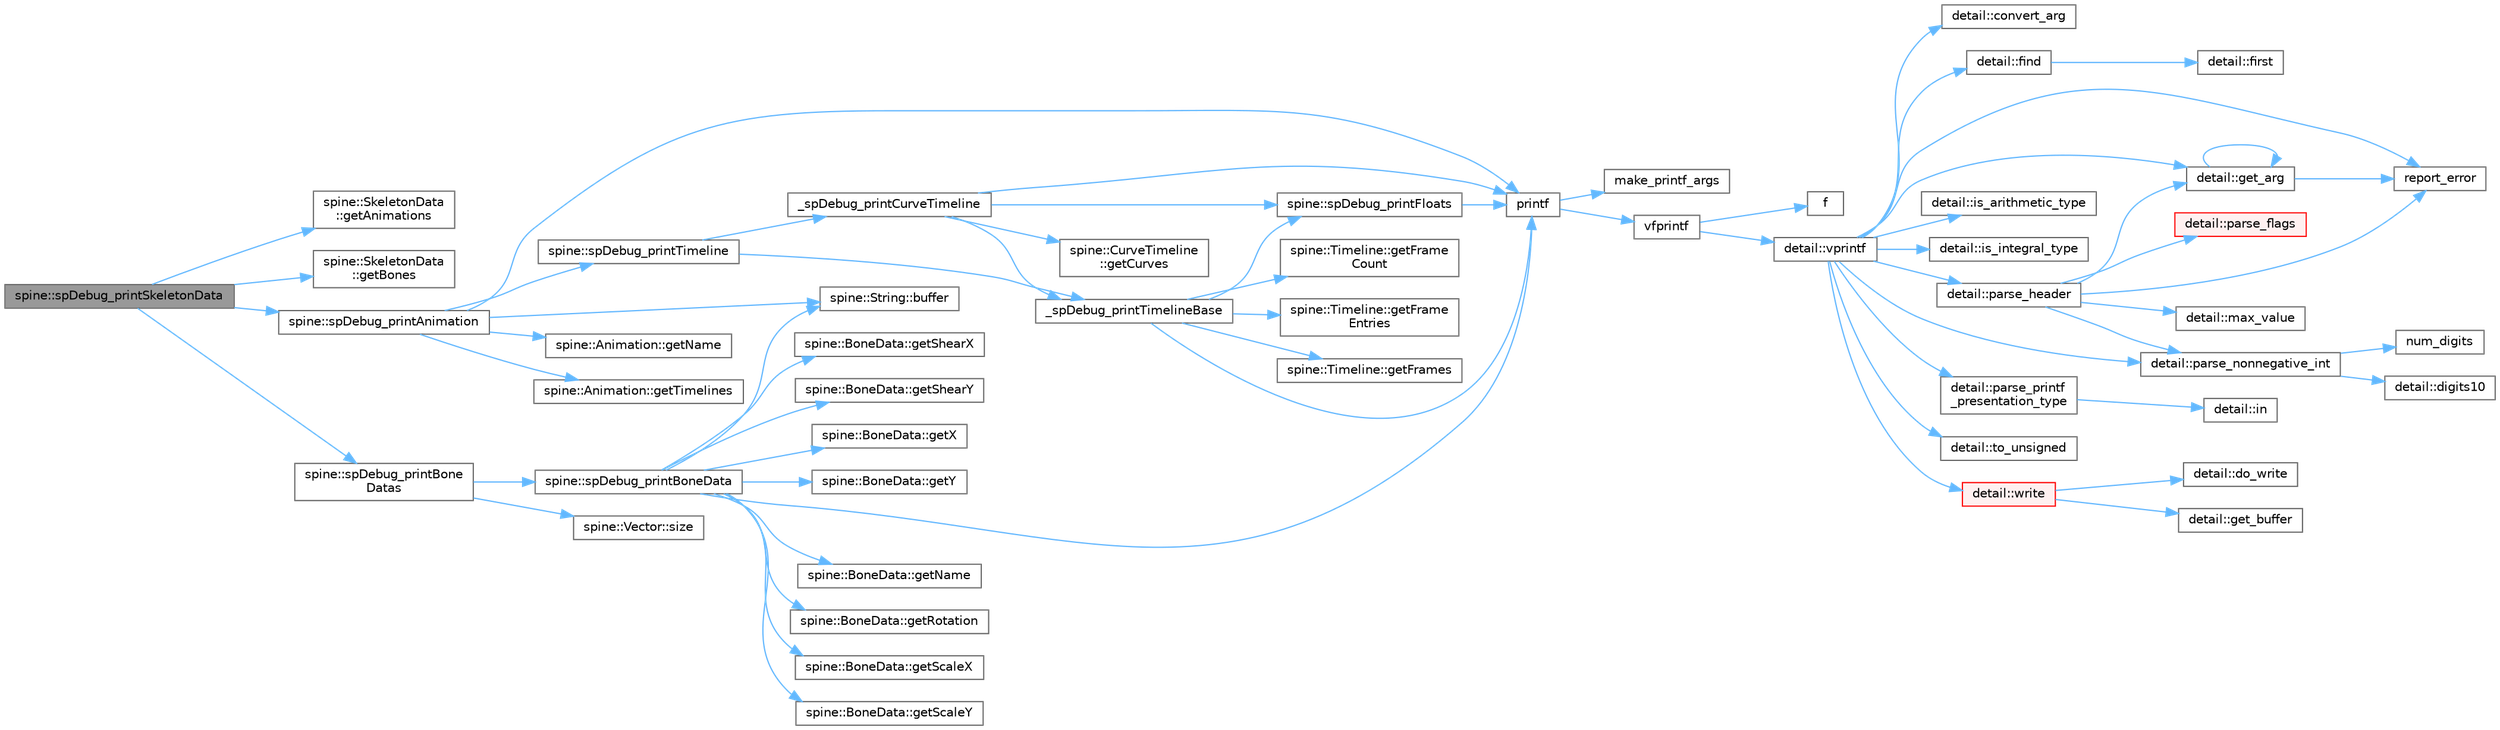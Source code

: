 digraph "spine::spDebug_printSkeletonData"
{
 // LATEX_PDF_SIZE
  bgcolor="transparent";
  edge [fontname=Helvetica,fontsize=10,labelfontname=Helvetica,labelfontsize=10];
  node [fontname=Helvetica,fontsize=10,shape=box,height=0.2,width=0.4];
  rankdir="LR";
  Node1 [id="Node000001",label="spine::spDebug_printSkeletonData",height=0.2,width=0.4,color="gray40", fillcolor="grey60", style="filled", fontcolor="black",tooltip=" "];
  Node1 -> Node2 [id="edge1_Node000001_Node000002",color="steelblue1",style="solid",tooltip=" "];
  Node2 [id="Node000002",label="spine::SkeletonData\l::getAnimations",height=0.2,width=0.4,color="grey40", fillcolor="white", style="filled",URL="$classspine_1_1_skeleton_data.html#a27eb29679945ea1ee246f127cabacfa1",tooltip=" "];
  Node1 -> Node3 [id="edge2_Node000001_Node000003",color="steelblue1",style="solid",tooltip=" "];
  Node3 [id="Node000003",label="spine::SkeletonData\l::getBones",height=0.2,width=0.4,color="grey40", fillcolor="white", style="filled",URL="$classspine_1_1_skeleton_data.html#af082e606c4f80eeb677611c80483b1ea",tooltip="The skeleton's bones, sorted parent first. The root bone is always the first bone."];
  Node1 -> Node4 [id="edge3_Node000001_Node000004",color="steelblue1",style="solid",tooltip=" "];
  Node4 [id="Node000004",label="spine::spDebug_printAnimation",height=0.2,width=0.4,color="grey40", fillcolor="white", style="filled",URL="$namespacespine.html#a0620352e77aa7b2b44371041f81fdc00",tooltip=" "];
  Node4 -> Node5 [id="edge4_Node000004_Node000005",color="steelblue1",style="solid",tooltip=" "];
  Node5 [id="Node000005",label="spine::String::buffer",height=0.2,width=0.4,color="grey40", fillcolor="white", style="filled",URL="$classspine_1_1_string.html#a7a6a5c45e2a732eb90cedf07434315b0",tooltip=" "];
  Node4 -> Node6 [id="edge5_Node000004_Node000006",color="steelblue1",style="solid",tooltip=" "];
  Node6 [id="Node000006",label="spine::Animation::getName",height=0.2,width=0.4,color="grey40", fillcolor="white", style="filled",URL="$classspine_1_1_animation.html#a3244b221287eb8329a10901862040d3b",tooltip=" "];
  Node4 -> Node7 [id="edge6_Node000004_Node000007",color="steelblue1",style="solid",tooltip=" "];
  Node7 [id="Node000007",label="spine::Animation::getTimelines",height=0.2,width=0.4,color="grey40", fillcolor="white", style="filled",URL="$classspine_1_1_animation.html#a9a15215d530c9332f15d92303edef9b9",tooltip=" "];
  Node4 -> Node8 [id="edge7_Node000004_Node000008",color="steelblue1",style="solid",tooltip=" "];
  Node8 [id="Node000008",label="printf",height=0.2,width=0.4,color="grey40", fillcolor="white", style="filled",URL="$printf_8h.html#aee3ed3a831f25f07e7be3919fff2203a",tooltip=" "];
  Node8 -> Node9 [id="edge8_Node000008_Node000009",color="steelblue1",style="solid",tooltip=" "];
  Node9 [id="Node000009",label="make_printf_args",height=0.2,width=0.4,color="grey40", fillcolor="white", style="filled",URL="$printf_8h.html#a27dcc0efcda04388971dbea3c875f122",tooltip=" "];
  Node8 -> Node10 [id="edge9_Node000008_Node000010",color="steelblue1",style="solid",tooltip=" "];
  Node10 [id="Node000010",label="vfprintf",height=0.2,width=0.4,color="grey40", fillcolor="white", style="filled",URL="$printf_8h.html#abb30aad964fc771fb52cf3ad88649df2",tooltip=" "];
  Node10 -> Node11 [id="edge10_Node000010_Node000011",color="steelblue1",style="solid",tooltip=" "];
  Node11 [id="Node000011",label="f",height=0.2,width=0.4,color="grey40", fillcolor="white", style="filled",URL="$cxx11__tensor__map_8cpp.html#a7f507fea02198f6cb81c86640c7b1a4e",tooltip=" "];
  Node10 -> Node12 [id="edge11_Node000010_Node000012",color="steelblue1",style="solid",tooltip=" "];
  Node12 [id="Node000012",label="detail::vprintf",height=0.2,width=0.4,color="grey40", fillcolor="white", style="filled",URL="$namespacedetail.html#a1c8c2218e4c822aa8f743fb9c573717f",tooltip=" "];
  Node12 -> Node13 [id="edge12_Node000012_Node000013",color="steelblue1",style="solid",tooltip=" "];
  Node13 [id="Node000013",label="detail::convert_arg",height=0.2,width=0.4,color="grey40", fillcolor="white", style="filled",URL="$namespacedetail.html#a03c11572c9a664266d6925f327dec7f3",tooltip=" "];
  Node12 -> Node14 [id="edge13_Node000012_Node000014",color="steelblue1",style="solid",tooltip=" "];
  Node14 [id="Node000014",label="detail::find",height=0.2,width=0.4,color="grey40", fillcolor="white", style="filled",URL="$namespacedetail.html#a6b71952fab3dc32f3edb2c3e9811d8d9",tooltip=" "];
  Node14 -> Node15 [id="edge14_Node000014_Node000015",color="steelblue1",style="solid",tooltip=" "];
  Node15 [id="Node000015",label="detail::first",height=0.2,width=0.4,color="grey40", fillcolor="white", style="filled",URL="$namespacedetail.html#a02319a3deb124802b88b61f85987df5e",tooltip=" "];
  Node12 -> Node16 [id="edge15_Node000012_Node000016",color="steelblue1",style="solid",tooltip=" "];
  Node16 [id="Node000016",label="detail::get_arg",height=0.2,width=0.4,color="grey40", fillcolor="white", style="filled",URL="$namespacedetail.html#a342ef250e45bd09b2ef666b6fae1c355",tooltip=" "];
  Node16 -> Node16 [id="edge16_Node000016_Node000016",color="steelblue1",style="solid",tooltip=" "];
  Node16 -> Node17 [id="edge17_Node000016_Node000017",color="steelblue1",style="solid",tooltip=" "];
  Node17 [id="Node000017",label="report_error",height=0.2,width=0.4,color="grey40", fillcolor="white", style="filled",URL="$format-inl_8h.html#a5555893692b00b61b3886349332fd01f",tooltip=" "];
  Node12 -> Node18 [id="edge18_Node000012_Node000018",color="steelblue1",style="solid",tooltip=" "];
  Node18 [id="Node000018",label="detail::is_arithmetic_type",height=0.2,width=0.4,color="grey40", fillcolor="white", style="filled",URL="$namespacedetail.html#a802c50a56a3495fdab6020b375ba1389",tooltip=" "];
  Node12 -> Node19 [id="edge19_Node000012_Node000019",color="steelblue1",style="solid",tooltip=" "];
  Node19 [id="Node000019",label="detail::is_integral_type",height=0.2,width=0.4,color="grey40", fillcolor="white", style="filled",URL="$namespacedetail.html#a2a60f8d1bee41b803f43fc42b707b5d1",tooltip=" "];
  Node12 -> Node20 [id="edge20_Node000012_Node000020",color="steelblue1",style="solid",tooltip=" "];
  Node20 [id="Node000020",label="detail::parse_header",height=0.2,width=0.4,color="grey40", fillcolor="white", style="filled",URL="$namespacedetail.html#afc9d93e58b8edb8077f8bc8eee7f4035",tooltip=" "];
  Node20 -> Node16 [id="edge21_Node000020_Node000016",color="steelblue1",style="solid",tooltip=" "];
  Node20 -> Node21 [id="edge22_Node000020_Node000021",color="steelblue1",style="solid",tooltip=" "];
  Node21 [id="Node000021",label="detail::max_value",height=0.2,width=0.4,color="grey40", fillcolor="white", style="filled",URL="$namespacedetail.html#a45c2130c44ebe54179eafcee3cda2bfb",tooltip=" "];
  Node20 -> Node22 [id="edge23_Node000020_Node000022",color="steelblue1",style="solid",tooltip=" "];
  Node22 [id="Node000022",label="detail::parse_flags",height=0.2,width=0.4,color="red", fillcolor="#FFF0F0", style="filled",URL="$namespacedetail.html#a4213daed116a37e1767881da51238261",tooltip=" "];
  Node20 -> Node29 [id="edge24_Node000020_Node000029",color="steelblue1",style="solid",tooltip=" "];
  Node29 [id="Node000029",label="detail::parse_nonnegative_int",height=0.2,width=0.4,color="grey40", fillcolor="white", style="filled",URL="$namespacedetail.html#a338caba782225e115a9902d4d0835f5f",tooltip=" "];
  Node29 -> Node30 [id="edge25_Node000029_Node000030",color="steelblue1",style="solid",tooltip=" "];
  Node30 [id="Node000030",label="detail::digits10",height=0.2,width=0.4,color="grey40", fillcolor="white", style="filled",URL="$namespacedetail.html#a3a043db05db2d07deb2d98ba2d04b4eb",tooltip=" "];
  Node29 -> Node31 [id="edge26_Node000029_Node000031",color="steelblue1",style="solid",tooltip=" "];
  Node31 [id="Node000031",label="num_digits",height=0.2,width=0.4,color="grey40", fillcolor="white", style="filled",URL="$_sequence_8c.html#aa16e8c03d098498ad9c8839cf2c48044",tooltip=" "];
  Node20 -> Node17 [id="edge27_Node000020_Node000017",color="steelblue1",style="solid",tooltip=" "];
  Node12 -> Node29 [id="edge28_Node000012_Node000029",color="steelblue1",style="solid",tooltip=" "];
  Node12 -> Node32 [id="edge29_Node000012_Node000032",color="steelblue1",style="solid",tooltip=" "];
  Node32 [id="Node000032",label="detail::parse_printf\l_presentation_type",height=0.2,width=0.4,color="grey40", fillcolor="white", style="filled",URL="$namespacedetail.html#aa2cb095169b23e3a66260ad7078f44cc",tooltip=" "];
  Node32 -> Node33 [id="edge30_Node000032_Node000033",color="steelblue1",style="solid",tooltip=" "];
  Node33 [id="Node000033",label="detail::in",height=0.2,width=0.4,color="grey40", fillcolor="white", style="filled",URL="$namespacedetail.html#a52a5e2ed06c229dcf95ea5c46d48d05e",tooltip=" "];
  Node12 -> Node17 [id="edge31_Node000012_Node000017",color="steelblue1",style="solid",tooltip=" "];
  Node12 -> Node34 [id="edge32_Node000012_Node000034",color="steelblue1",style="solid",tooltip=" "];
  Node34 [id="Node000034",label="detail::to_unsigned",height=0.2,width=0.4,color="grey40", fillcolor="white", style="filled",URL="$namespacedetail.html#a4855e668246c731a97484efc329f2aac",tooltip=" "];
  Node12 -> Node35 [id="edge33_Node000012_Node000035",color="steelblue1",style="solid",tooltip=" "];
  Node35 [id="Node000035",label="detail::write",height=0.2,width=0.4,color="red", fillcolor="#FFF0F0", style="filled",URL="$namespacedetail.html#a29dacf26eedc9e3575fb57329a5ca0a3",tooltip=" "];
  Node35 -> Node36 [id="edge34_Node000035_Node000036",color="steelblue1",style="solid",tooltip=" "];
  Node36 [id="Node000036",label="detail::do_write",height=0.2,width=0.4,color="grey40", fillcolor="white", style="filled",URL="$namespacedetail.html#a5007cc441bd246a9096070c10d1ea683",tooltip=" "];
  Node35 -> Node37 [id="edge35_Node000035_Node000037",color="steelblue1",style="solid",tooltip=" "];
  Node37 [id="Node000037",label="detail::get_buffer",height=0.2,width=0.4,color="grey40", fillcolor="white", style="filled",URL="$namespacedetail.html#ad803bb19df422bc4c4f92d75c7564437",tooltip=" "];
  Node4 -> Node39 [id="edge36_Node000004_Node000039",color="steelblue1",style="solid",tooltip=" "];
  Node39 [id="Node000039",label="spine::spDebug_printTimeline",height=0.2,width=0.4,color="grey40", fillcolor="white", style="filled",URL="$namespacespine.html#a994b7121bf68b17c98f76853beb601f5",tooltip=" "];
  Node39 -> Node40 [id="edge37_Node000039_Node000040",color="steelblue1",style="solid",tooltip=" "];
  Node40 [id="Node000040",label="_spDebug_printCurveTimeline",height=0.2,width=0.4,color="grey40", fillcolor="white", style="filled",URL="$_log_8cpp.html#a26630a0738380ae89c98fdf5b042bc31",tooltip=" "];
  Node40 -> Node41 [id="edge38_Node000040_Node000041",color="steelblue1",style="solid",tooltip=" "];
  Node41 [id="Node000041",label="_spDebug_printTimelineBase",height=0.2,width=0.4,color="grey40", fillcolor="white", style="filled",URL="$_log_8cpp.html#af25a3b78c5f609316eca94f13c8aafe4",tooltip=" "];
  Node41 -> Node42 [id="edge39_Node000041_Node000042",color="steelblue1",style="solid",tooltip=" "];
  Node42 [id="Node000042",label="spine::Timeline::getFrame\lCount",height=0.2,width=0.4,color="grey40", fillcolor="white", style="filled",URL="$classspine_1_1_timeline.html#a3bfe29beaa7eb4ad121c6fec6666a24e",tooltip=" "];
  Node41 -> Node43 [id="edge40_Node000041_Node000043",color="steelblue1",style="solid",tooltip=" "];
  Node43 [id="Node000043",label="spine::Timeline::getFrame\lEntries",height=0.2,width=0.4,color="grey40", fillcolor="white", style="filled",URL="$classspine_1_1_timeline.html#acb16340aac97034b485f66afc1a4a73e",tooltip=" "];
  Node41 -> Node44 [id="edge41_Node000041_Node000044",color="steelblue1",style="solid",tooltip=" "];
  Node44 [id="Node000044",label="spine::Timeline::getFrames",height=0.2,width=0.4,color="grey40", fillcolor="white", style="filled",URL="$classspine_1_1_timeline.html#afa5afdf27a448949fda76f15c2e6fcf1",tooltip=" "];
  Node41 -> Node8 [id="edge42_Node000041_Node000008",color="steelblue1",style="solid",tooltip=" "];
  Node41 -> Node45 [id="edge43_Node000041_Node000045",color="steelblue1",style="solid",tooltip=" "];
  Node45 [id="Node000045",label="spine::spDebug_printFloats",height=0.2,width=0.4,color="grey40", fillcolor="white", style="filled",URL="$namespacespine.html#ae14be87362e5e2d0d080a5bdcc6421b5",tooltip=" "];
  Node45 -> Node8 [id="edge44_Node000045_Node000008",color="steelblue1",style="solid",tooltip=" "];
  Node40 -> Node46 [id="edge45_Node000040_Node000046",color="steelblue1",style="solid",tooltip=" "];
  Node46 [id="Node000046",label="spine::CurveTimeline\l::getCurves",height=0.2,width=0.4,color="grey40", fillcolor="white", style="filled",URL="$classspine_1_1_curve_timeline.html#a79b0d7fa0621d0c520ad9167877482ef",tooltip=" "];
  Node40 -> Node8 [id="edge46_Node000040_Node000008",color="steelblue1",style="solid",tooltip=" "];
  Node40 -> Node45 [id="edge47_Node000040_Node000045",color="steelblue1",style="solid",tooltip=" "];
  Node39 -> Node41 [id="edge48_Node000039_Node000041",color="steelblue1",style="solid",tooltip=" "];
  Node1 -> Node47 [id="edge49_Node000001_Node000047",color="steelblue1",style="solid",tooltip=" "];
  Node47 [id="Node000047",label="spine::spDebug_printBone\lDatas",height=0.2,width=0.4,color="grey40", fillcolor="white", style="filled",URL="$namespacespine.html#af662a0fa5aa2f2b89717f76c668a776e",tooltip=" "];
  Node47 -> Node48 [id="edge50_Node000047_Node000048",color="steelblue1",style="solid",tooltip=" "];
  Node48 [id="Node000048",label="spine::Vector::size",height=0.2,width=0.4,color="grey40", fillcolor="white", style="filled",URL="$classspine_1_1_vector.html#a9a93bc1e4174a3abf92154b3c1017542",tooltip=" "];
  Node47 -> Node49 [id="edge51_Node000047_Node000049",color="steelblue1",style="solid",tooltip=" "];
  Node49 [id="Node000049",label="spine::spDebug_printBoneData",height=0.2,width=0.4,color="grey40", fillcolor="white", style="filled",URL="$namespacespine.html#ae49ac07cec438569192a73e077d1ed9d",tooltip=" "];
  Node49 -> Node5 [id="edge52_Node000049_Node000005",color="steelblue1",style="solid",tooltip=" "];
  Node49 -> Node50 [id="edge53_Node000049_Node000050",color="steelblue1",style="solid",tooltip=" "];
  Node50 [id="Node000050",label="spine::BoneData::getName",height=0.2,width=0.4,color="grey40", fillcolor="white", style="filled",URL="$classspine_1_1_bone_data.html#a176ad37465f86a79d6baecd21b9468b2",tooltip="The name of the bone, which is unique within the skeleton."];
  Node49 -> Node51 [id="edge54_Node000049_Node000051",color="steelblue1",style="solid",tooltip=" "];
  Node51 [id="Node000051",label="spine::BoneData::getRotation",height=0.2,width=0.4,color="grey40", fillcolor="white", style="filled",URL="$classspine_1_1_bone_data.html#a4667af75f8f65b6a3ee44aaab9b3a79c",tooltip="Local rotation."];
  Node49 -> Node52 [id="edge55_Node000049_Node000052",color="steelblue1",style="solid",tooltip=" "];
  Node52 [id="Node000052",label="spine::BoneData::getScaleX",height=0.2,width=0.4,color="grey40", fillcolor="white", style="filled",URL="$classspine_1_1_bone_data.html#a366bc0d6bee3079017cd79c1b40e4b90",tooltip="Local scaleX."];
  Node49 -> Node53 [id="edge56_Node000049_Node000053",color="steelblue1",style="solid",tooltip=" "];
  Node53 [id="Node000053",label="spine::BoneData::getScaleY",height=0.2,width=0.4,color="grey40", fillcolor="white", style="filled",URL="$classspine_1_1_bone_data.html#af9199487262ef0bca002b55fa48ef32e",tooltip="Local scaleY."];
  Node49 -> Node54 [id="edge57_Node000049_Node000054",color="steelblue1",style="solid",tooltip=" "];
  Node54 [id="Node000054",label="spine::BoneData::getShearX",height=0.2,width=0.4,color="grey40", fillcolor="white", style="filled",URL="$classspine_1_1_bone_data.html#aa73b6a79e415eb8dd60bf8a303d27c8c",tooltip="Local shearX."];
  Node49 -> Node55 [id="edge58_Node000049_Node000055",color="steelblue1",style="solid",tooltip=" "];
  Node55 [id="Node000055",label="spine::BoneData::getShearY",height=0.2,width=0.4,color="grey40", fillcolor="white", style="filled",URL="$classspine_1_1_bone_data.html#afef983f291e029b6f9583e34a91dee78",tooltip="Local shearY."];
  Node49 -> Node56 [id="edge59_Node000049_Node000056",color="steelblue1",style="solid",tooltip=" "];
  Node56 [id="Node000056",label="spine::BoneData::getX",height=0.2,width=0.4,color="grey40", fillcolor="white", style="filled",URL="$classspine_1_1_bone_data.html#a7529ff4469c3886007e1d4f6eb313417",tooltip="Local X translation."];
  Node49 -> Node57 [id="edge60_Node000049_Node000057",color="steelblue1",style="solid",tooltip=" "];
  Node57 [id="Node000057",label="spine::BoneData::getY",height=0.2,width=0.4,color="grey40", fillcolor="white", style="filled",URL="$classspine_1_1_bone_data.html#a62af9facca5f4efd8cd9b9d70dcd43a3",tooltip="Local Y translation."];
  Node49 -> Node8 [id="edge61_Node000049_Node000008",color="steelblue1",style="solid",tooltip=" "];
}
